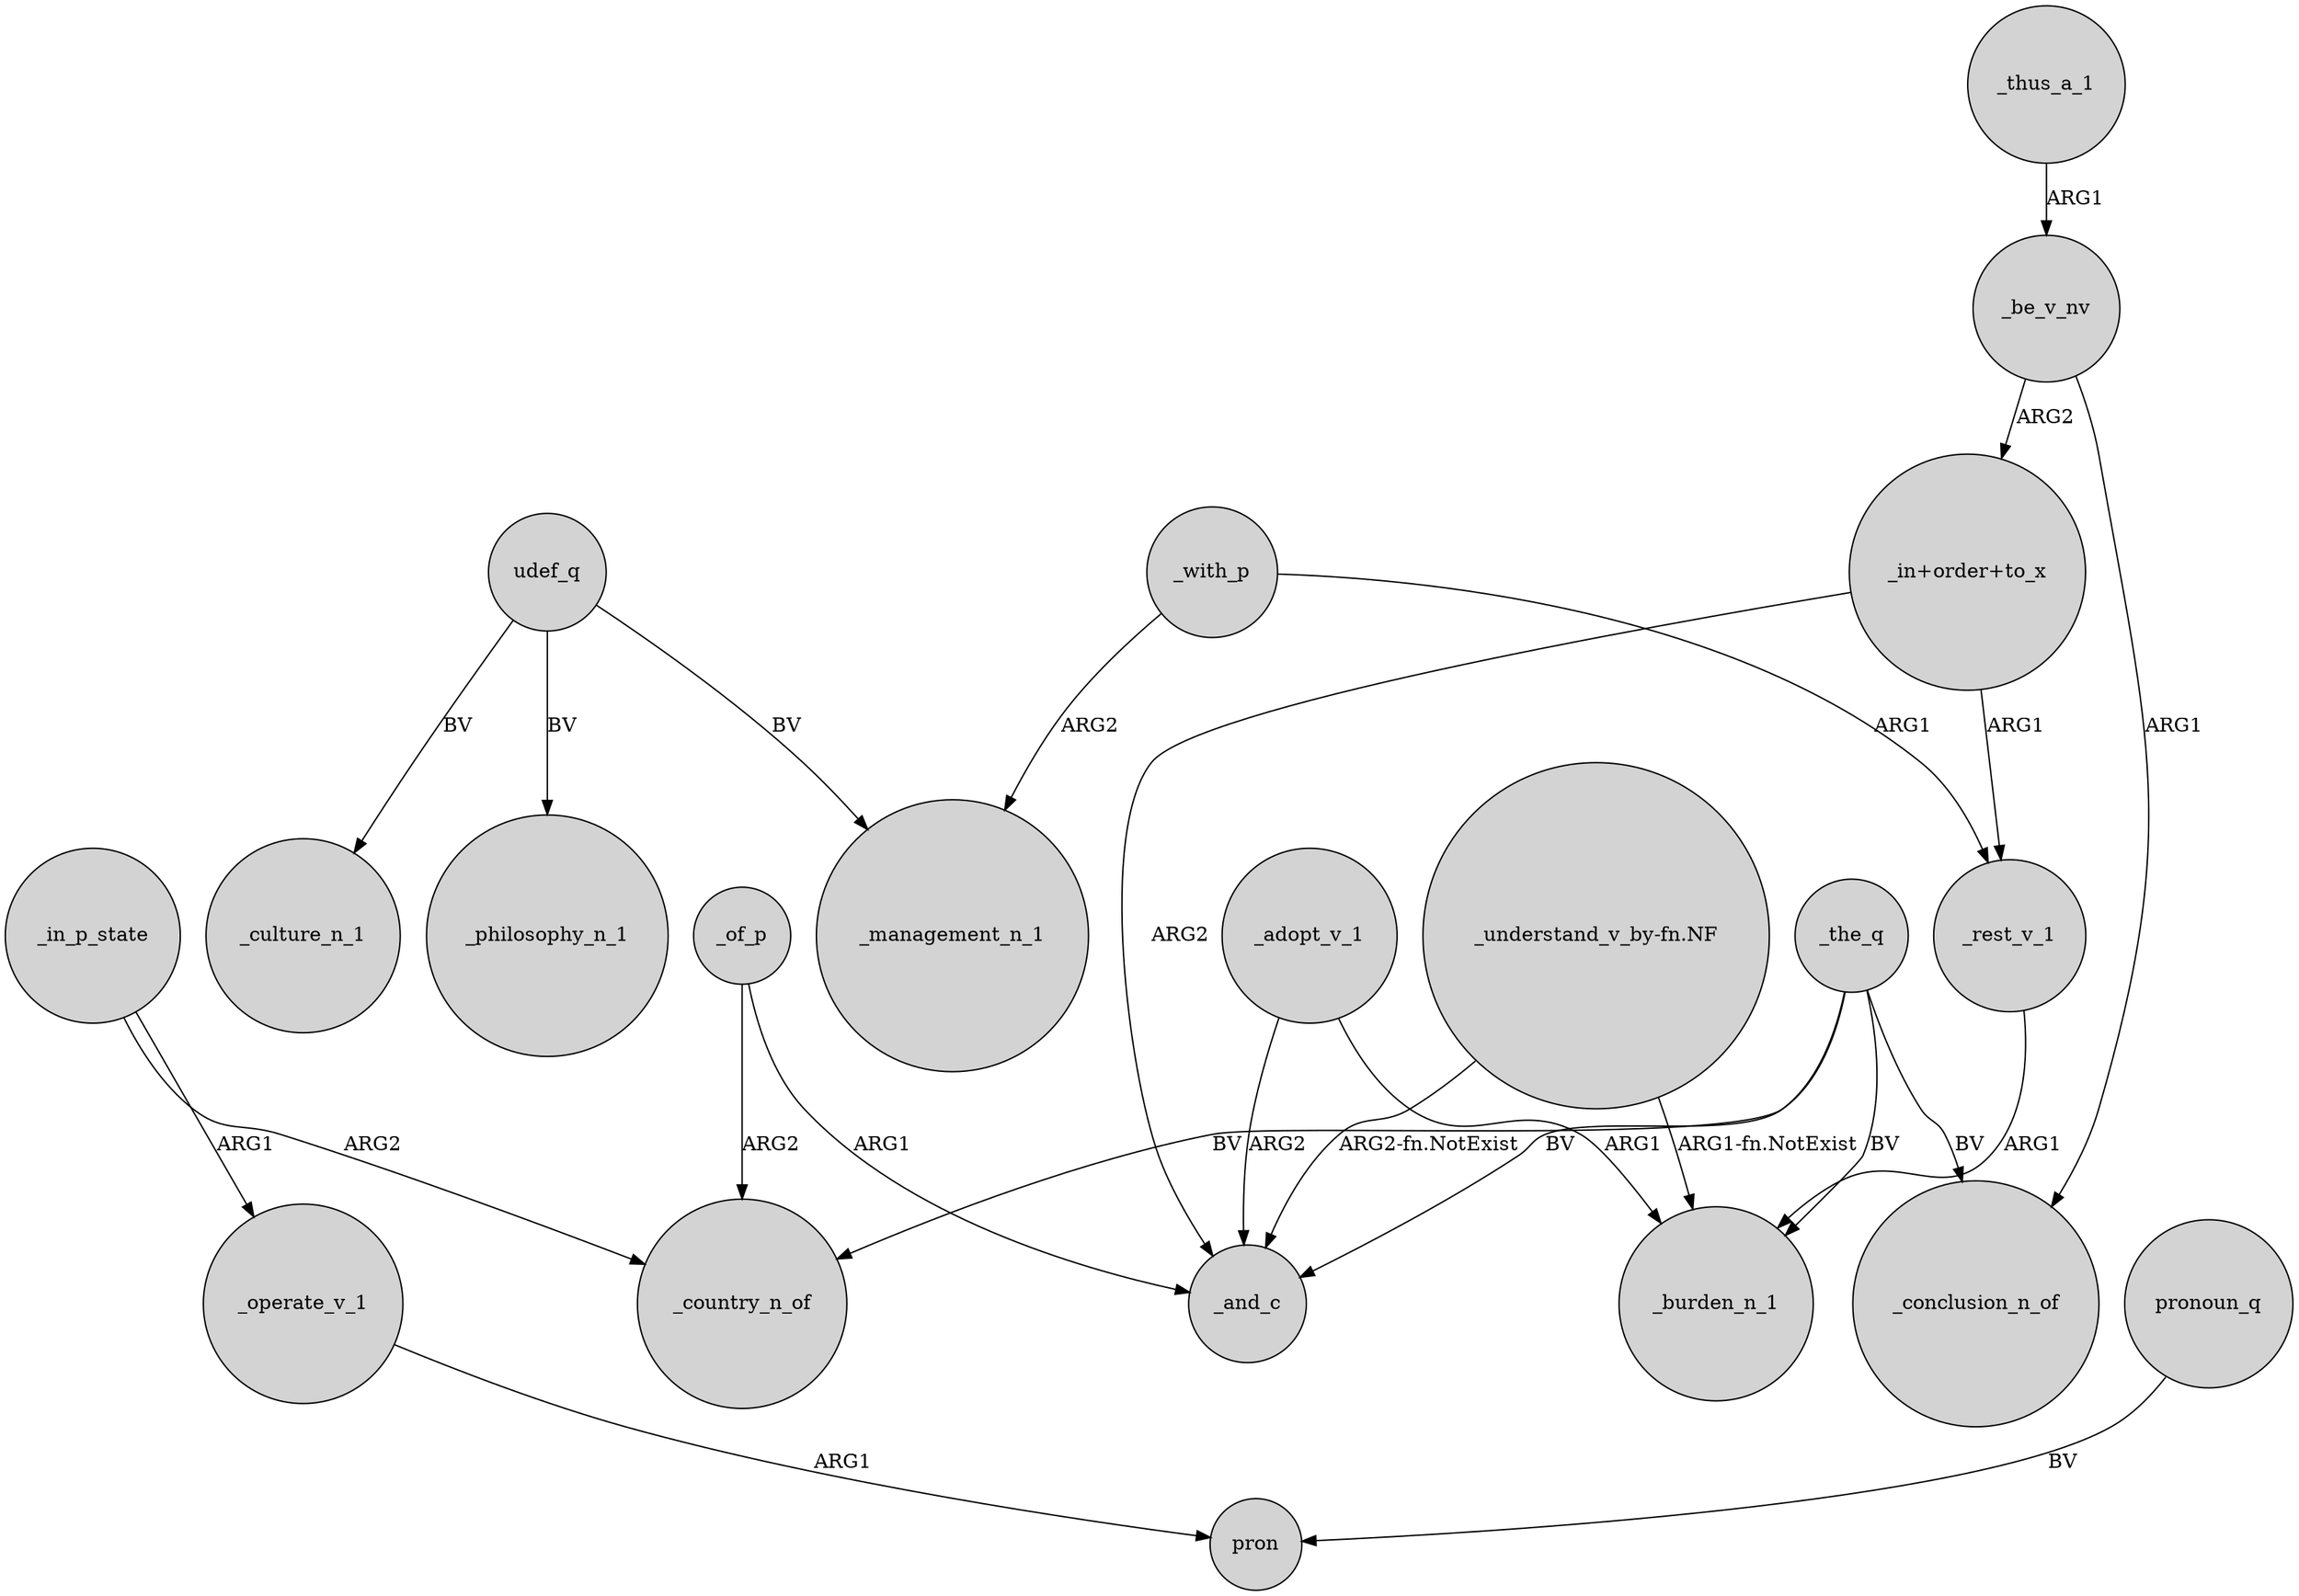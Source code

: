digraph {
	node [shape=circle style=filled]
	_of_p -> _country_n_of [label=ARG2]
	_the_q -> _and_c [label=BV]
	_in_p_state -> _country_n_of [label=ARG2]
	"_in+order+to_x" -> _rest_v_1 [label=ARG1]
	_rest_v_1 -> _burden_n_1 [label=ARG1]
	"_understand_v_by-fn.NF" -> _burden_n_1 [label="ARG1-fn.NotExist"]
	_thus_a_1 -> _be_v_nv [label=ARG1]
	_operate_v_1 -> pron [label=ARG1]
	udef_q -> _philosophy_n_1 [label=BV]
	udef_q -> _management_n_1 [label=BV]
	_the_q -> _conclusion_n_of [label=BV]
	udef_q -> _culture_n_1 [label=BV]
	_adopt_v_1 -> _and_c [label=ARG2]
	_with_p -> _rest_v_1 [label=ARG1]
	pronoun_q -> pron [label=BV]
	_the_q -> _country_n_of [label=BV]
	_adopt_v_1 -> _burden_n_1 [label=ARG1]
	_with_p -> _management_n_1 [label=ARG2]
	"_understand_v_by-fn.NF" -> _and_c [label="ARG2-fn.NotExist"]
	_be_v_nv -> "_in+order+to_x" [label=ARG2]
	_of_p -> _and_c [label=ARG1]
	_the_q -> _burden_n_1 [label=BV]
	"_in+order+to_x" -> _and_c [label=ARG2]
	_in_p_state -> _operate_v_1 [label=ARG1]
	_be_v_nv -> _conclusion_n_of [label=ARG1]
}
